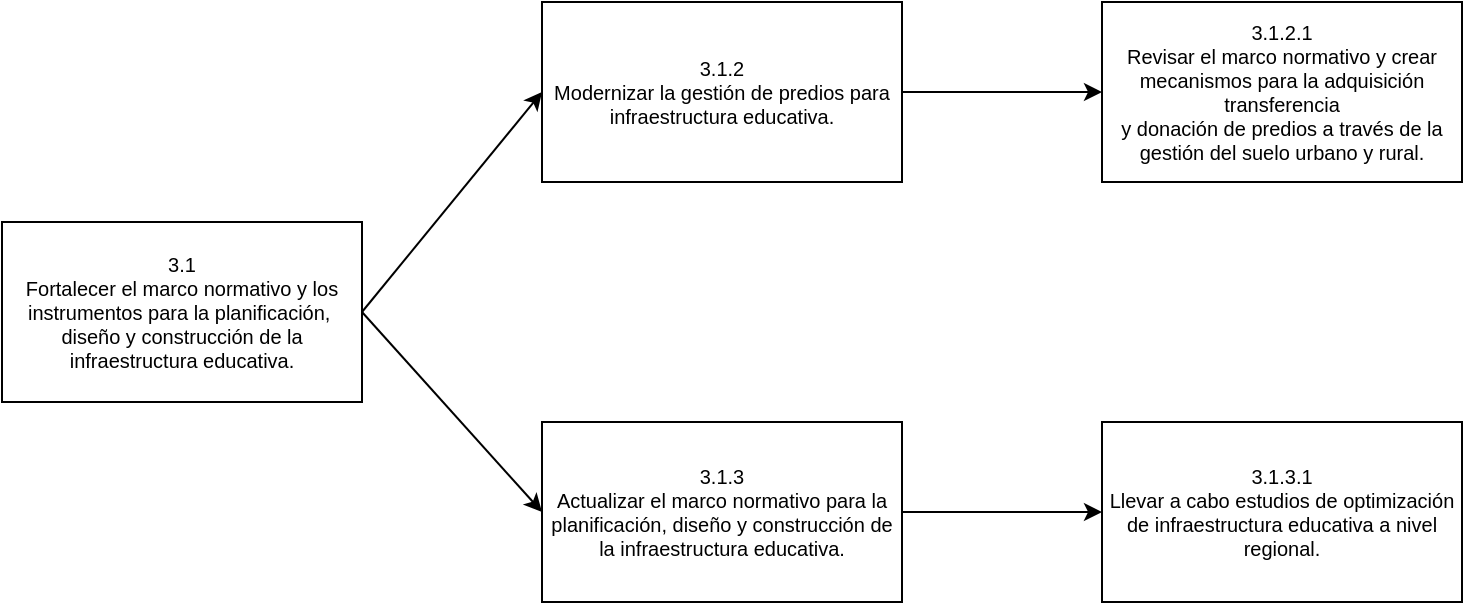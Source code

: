 <mxfile version="20.8.10" type="github">
  <diagram name="Página-1" id="R7nw3mn27pX-ncFZevKg">
    <mxGraphModel dx="1010" dy="581" grid="1" gridSize="10" guides="1" tooltips="1" connect="1" arrows="1" fold="1" page="1" pageScale="1" pageWidth="827" pageHeight="1169" math="0" shadow="0">
      <root>
        <mxCell id="0" />
        <mxCell id="1" parent="0" />
        <mxCell id="Ttc7ftby3Wfl5WYTJshx-1" value="&lt;div style=&quot;font-size: 10px;&quot; class=&quot;O0&quot;&gt;&lt;span style=&quot;&quot;&gt;3.1&lt;br&gt;Fortalecer el marco normativo y los instrumentos para la planificación,&amp;nbsp; diseño&amp;nbsp;y construcción de la infraestructura educativa.&lt;/span&gt;&lt;/div&gt;" style="rounded=0;whiteSpace=wrap;html=1;" vertex="1" parent="1">
          <mxGeometry x="20" y="240" width="180" height="90" as="geometry" />
        </mxCell>
        <mxCell id="Ttc7ftby3Wfl5WYTJshx-3" value="&lt;div style=&quot;font-size: 10px;&quot; class=&quot;O0&quot;&gt;&lt;span style=&quot;&quot;&gt;3.1.2&lt;br&gt;Modernizar la gestión de predios para infraestructura educativa.&lt;/span&gt;&lt;/div&gt;" style="rounded=0;whiteSpace=wrap;html=1;" vertex="1" parent="1">
          <mxGeometry x="290" y="130" width="180" height="90" as="geometry" />
        </mxCell>
        <mxCell id="Ttc7ftby3Wfl5WYTJshx-4" value="&lt;div class=&quot;O0&quot;&gt;&lt;div style=&quot;font-size: 10px;&quot; class=&quot;O0&quot;&gt;&lt;span style=&quot;&quot;&gt;3.1.3&lt;br&gt;Actualizar el marco normativo para la planificación, diseño y construcción de&lt;br&gt;la infraestructura educativa.&lt;/span&gt;&lt;/div&gt;&lt;/div&gt;" style="rounded=0;whiteSpace=wrap;html=1;" vertex="1" parent="1">
          <mxGeometry x="290" y="340" width="180" height="90" as="geometry" />
        </mxCell>
        <mxCell id="Ttc7ftby3Wfl5WYTJshx-5" value="&lt;div style=&quot;font-size: 10px;&quot; class=&quot;O0&quot;&gt;&lt;span style=&quot;&quot;&gt;3.1.3.1&lt;br&gt;Llevar a cabo estudios de optimización de infraestructura educativa a nivel&lt;br&gt;regional.&lt;/span&gt;&lt;/div&gt;" style="rounded=0;whiteSpace=wrap;html=1;" vertex="1" parent="1">
          <mxGeometry x="570" y="340" width="180" height="90" as="geometry" />
        </mxCell>
        <mxCell id="Ttc7ftby3Wfl5WYTJshx-6" value="&lt;div class=&quot;O0&quot;&gt;&lt;div style=&quot;font-size: 10px;&quot; class=&quot;O0&quot;&gt;&lt;span style=&quot;&quot;&gt;3.1.2.1&lt;br&gt;Revisar el marco normativo y crear mecanismos para la adquisición transferencia&lt;br&gt;y donación de predios a través de la gestión del suelo urbano y rural.&lt;/span&gt;&lt;/div&gt;&lt;/div&gt;" style="rounded=0;whiteSpace=wrap;html=1;" vertex="1" parent="1">
          <mxGeometry x="570" y="130" width="180" height="90" as="geometry" />
        </mxCell>
        <mxCell id="Ttc7ftby3Wfl5WYTJshx-7" value="" style="endArrow=classic;html=1;rounded=0;fontSize=10;exitX=1;exitY=0.5;exitDx=0;exitDy=0;entryX=0;entryY=0.5;entryDx=0;entryDy=0;" edge="1" parent="1" source="Ttc7ftby3Wfl5WYTJshx-1" target="Ttc7ftby3Wfl5WYTJshx-3">
          <mxGeometry width="50" height="50" relative="1" as="geometry">
            <mxPoint x="420" y="380" as="sourcePoint" />
            <mxPoint x="470" y="330" as="targetPoint" />
          </mxGeometry>
        </mxCell>
        <mxCell id="Ttc7ftby3Wfl5WYTJshx-8" value="" style="endArrow=classic;html=1;rounded=0;fontSize=10;exitX=1;exitY=0.5;exitDx=0;exitDy=0;entryX=0;entryY=0.5;entryDx=0;entryDy=0;" edge="1" parent="1" source="Ttc7ftby3Wfl5WYTJshx-1" target="Ttc7ftby3Wfl5WYTJshx-4">
          <mxGeometry width="50" height="50" relative="1" as="geometry">
            <mxPoint x="420" y="380" as="sourcePoint" />
            <mxPoint x="470" y="330" as="targetPoint" />
          </mxGeometry>
        </mxCell>
        <mxCell id="Ttc7ftby3Wfl5WYTJshx-10" value="" style="endArrow=classic;html=1;rounded=0;fontSize=10;exitX=1;exitY=0.5;exitDx=0;exitDy=0;entryX=0;entryY=0.5;entryDx=0;entryDy=0;" edge="1" parent="1" source="Ttc7ftby3Wfl5WYTJshx-4" target="Ttc7ftby3Wfl5WYTJshx-5">
          <mxGeometry width="50" height="50" relative="1" as="geometry">
            <mxPoint x="420" y="380" as="sourcePoint" />
            <mxPoint x="470" y="330" as="targetPoint" />
          </mxGeometry>
        </mxCell>
        <mxCell id="Ttc7ftby3Wfl5WYTJshx-11" value="" style="endArrow=classic;html=1;rounded=0;fontSize=10;exitX=1;exitY=0.5;exitDx=0;exitDy=0;entryX=0;entryY=0.5;entryDx=0;entryDy=0;" edge="1" parent="1" source="Ttc7ftby3Wfl5WYTJshx-3" target="Ttc7ftby3Wfl5WYTJshx-6">
          <mxGeometry width="50" height="50" relative="1" as="geometry">
            <mxPoint x="420" y="380" as="sourcePoint" />
            <mxPoint x="470" y="330" as="targetPoint" />
          </mxGeometry>
        </mxCell>
      </root>
    </mxGraphModel>
  </diagram>
</mxfile>
